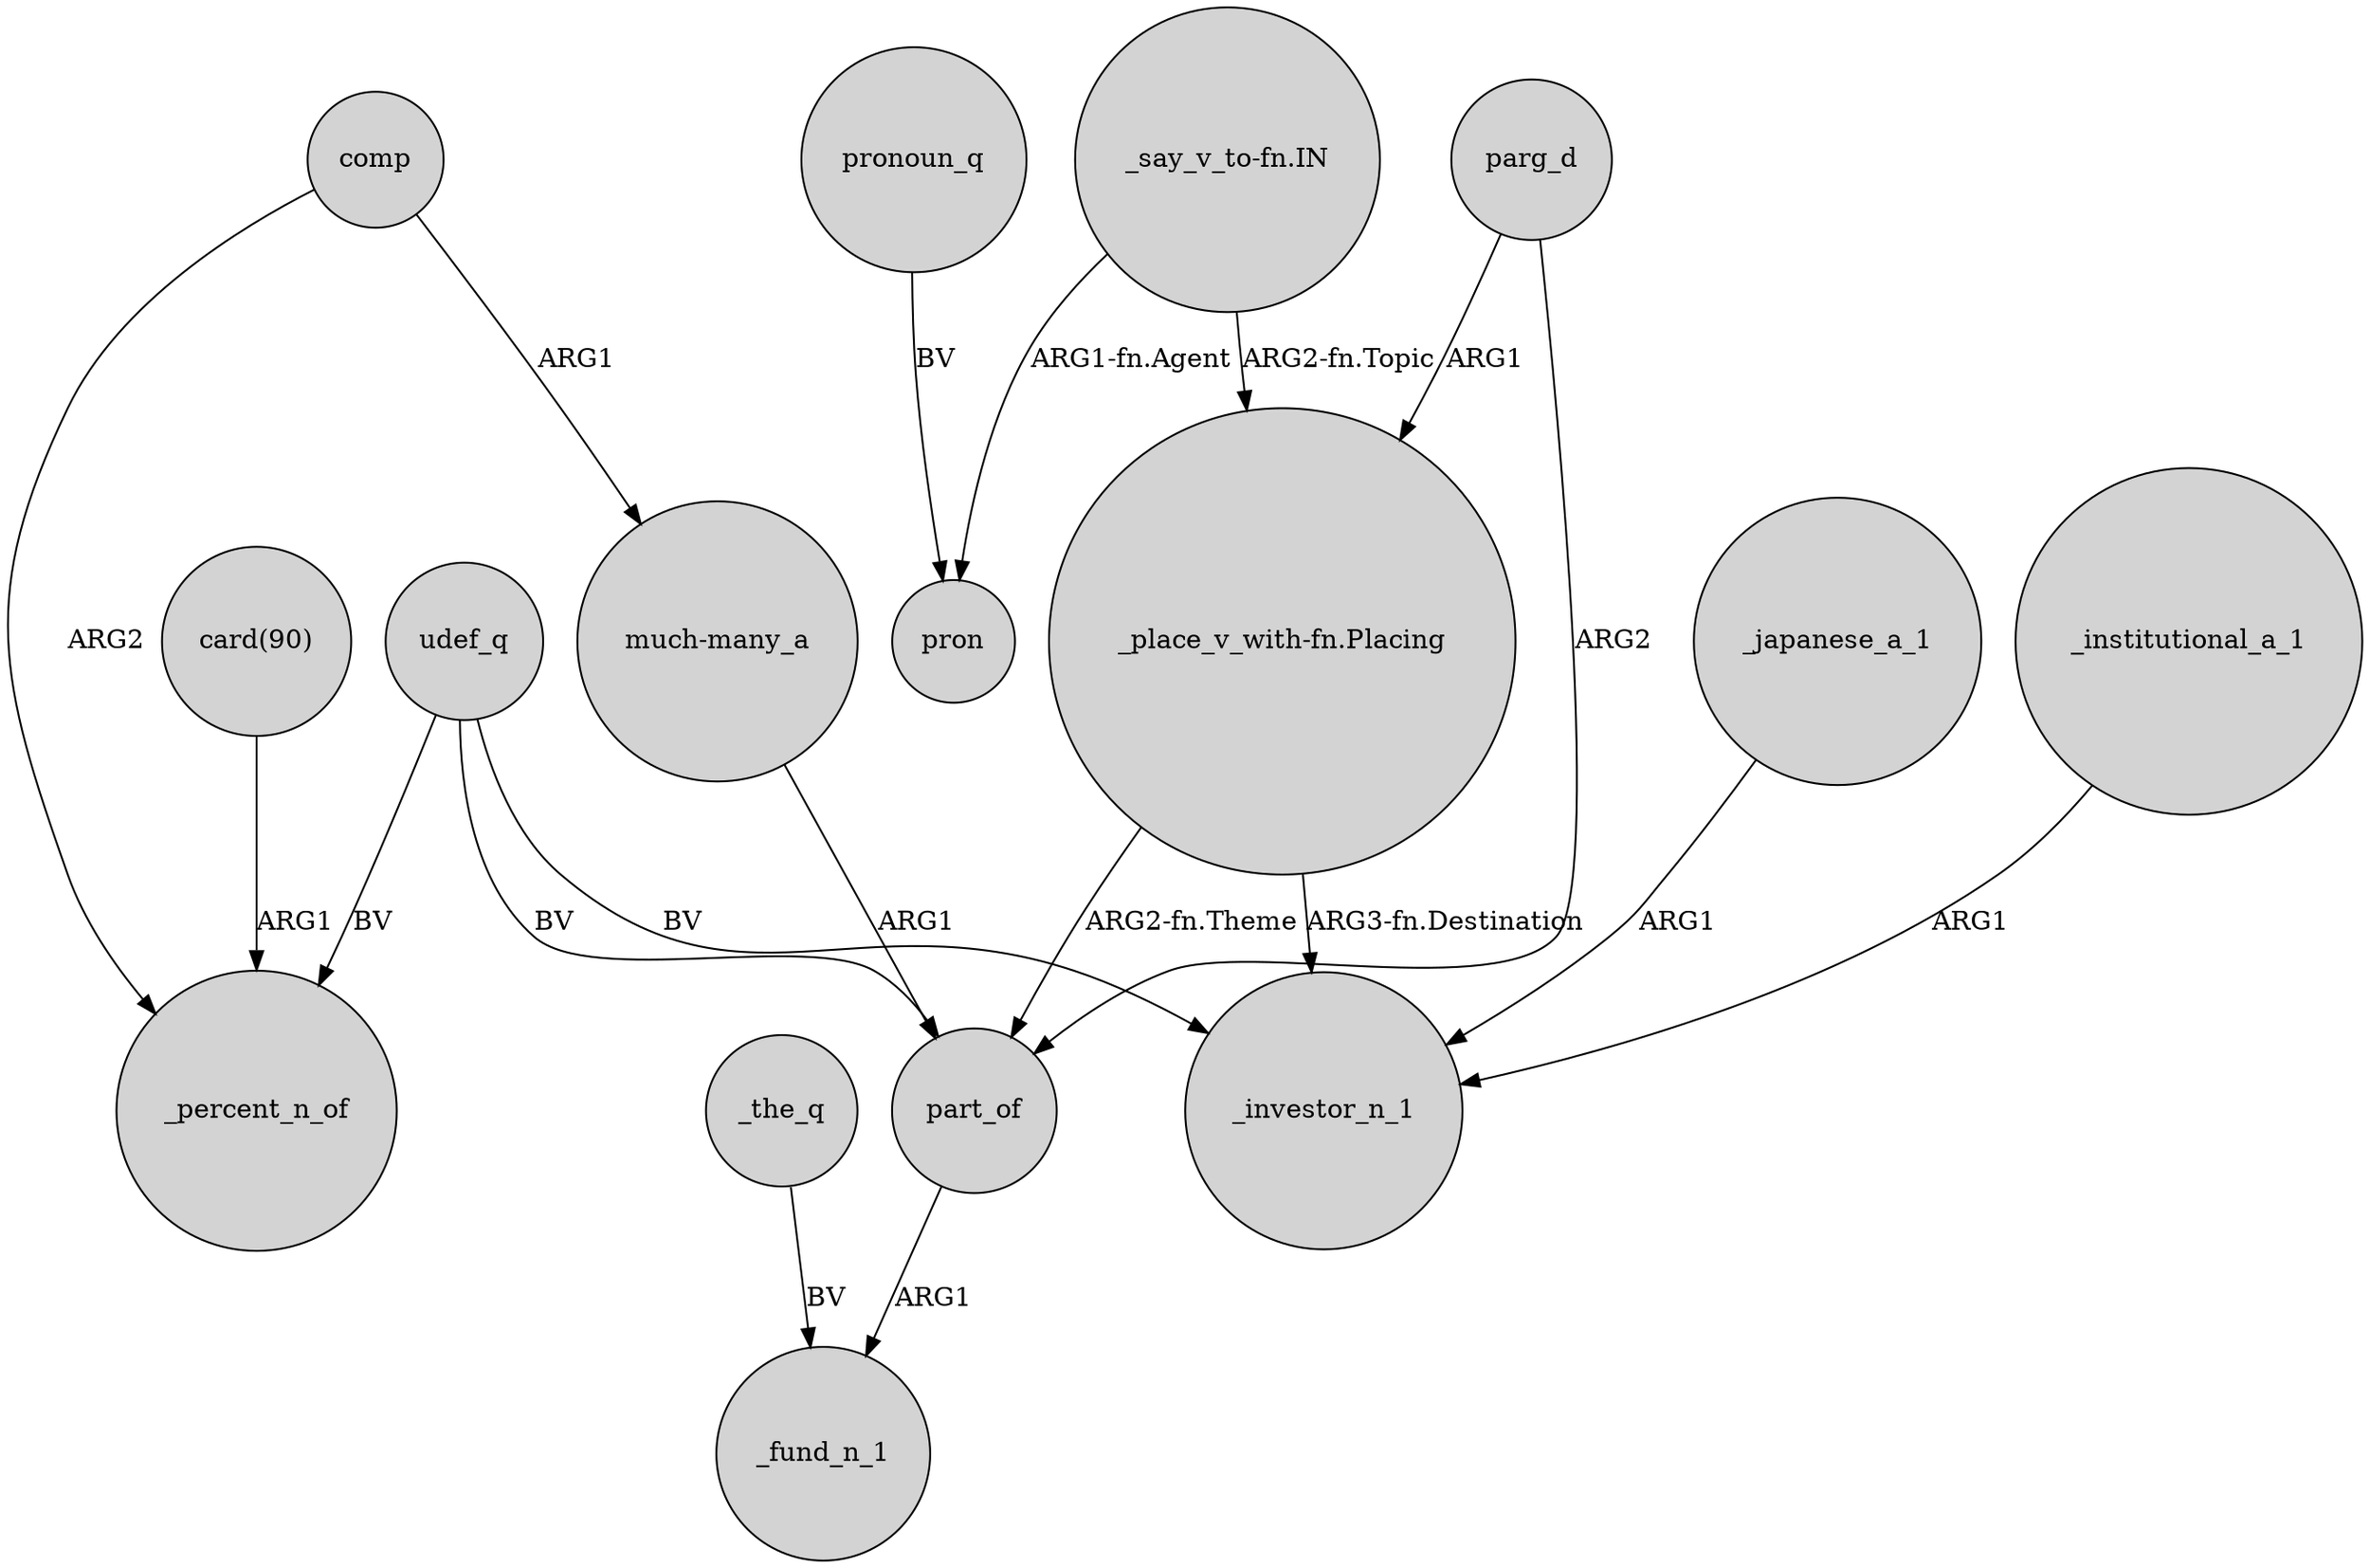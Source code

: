 digraph {
	node [shape=circle style=filled]
	"_place_v_with-fn.Placing" -> part_of [label="ARG2-fn.Theme"]
	parg_d -> "_place_v_with-fn.Placing" [label=ARG1]
	part_of -> _fund_n_1 [label=ARG1]
	"_place_v_with-fn.Placing" -> _investor_n_1 [label="ARG3-fn.Destination"]
	comp -> "much-many_a" [label=ARG1]
	udef_q -> part_of [label=BV]
	parg_d -> part_of [label=ARG2]
	udef_q -> _percent_n_of [label=BV]
	_japanese_a_1 -> _investor_n_1 [label=ARG1]
	_institutional_a_1 -> _investor_n_1 [label=ARG1]
	udef_q -> _investor_n_1 [label=BV]
	"_say_v_to-fn.IN" -> "_place_v_with-fn.Placing" [label="ARG2-fn.Topic"]
	_the_q -> _fund_n_1 [label=BV]
	comp -> _percent_n_of [label=ARG2]
	"much-many_a" -> part_of [label=ARG1]
	"card(90)" -> _percent_n_of [label=ARG1]
	"_say_v_to-fn.IN" -> pron [label="ARG1-fn.Agent"]
	pronoun_q -> pron [label=BV]
}
